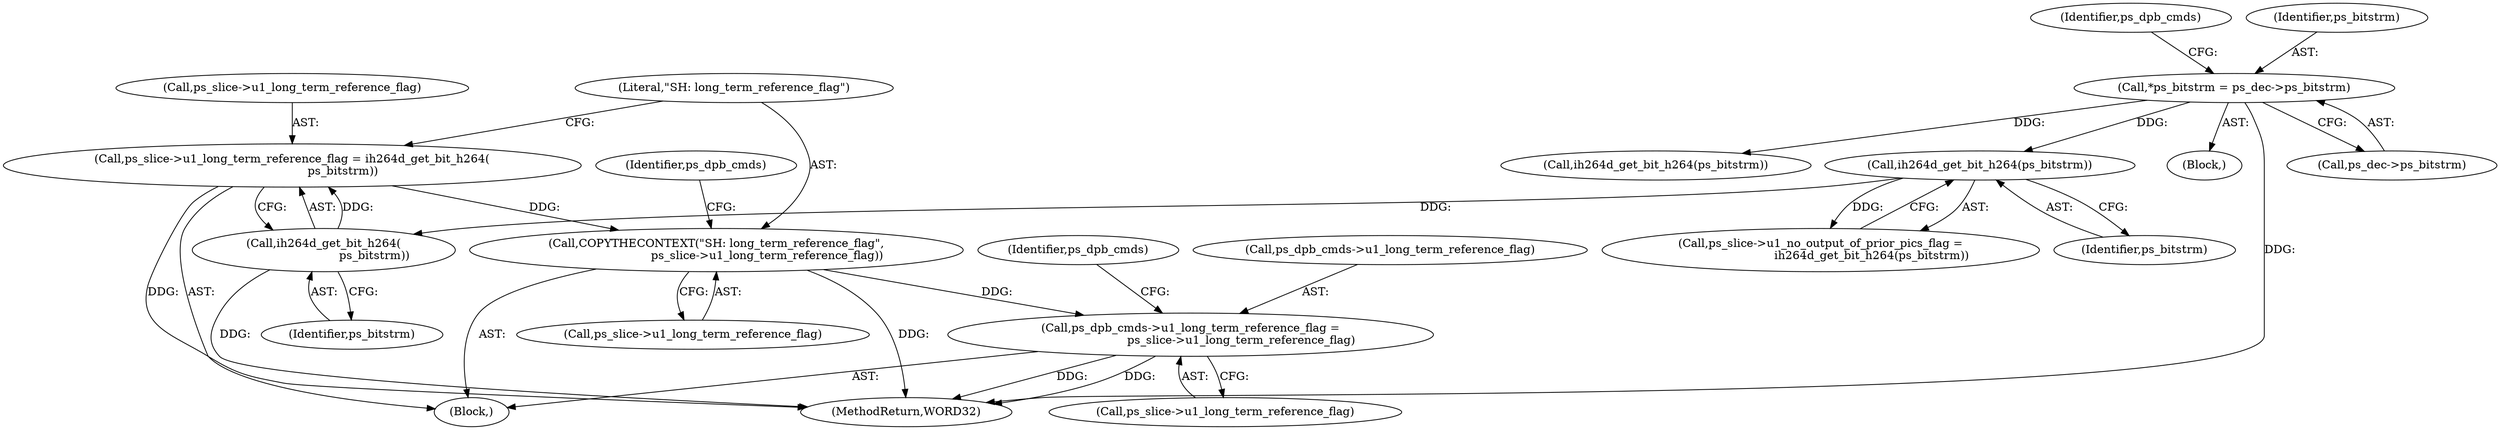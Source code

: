 digraph "0_Android_943323f1d9d3dd5c2634deb26cbe72343ca6b3db@pointer" {
"1000172" [label="(Call,ps_slice->u1_long_term_reference_flag = ih264d_get_bit_h264(\n                            ps_bitstrm))"];
"1000176" [label="(Call,ih264d_get_bit_h264(\n                            ps_bitstrm))"];
"1000165" [label="(Call,ih264d_get_bit_h264(ps_bitstrm))"];
"1000105" [label="(Call,*ps_bitstrm = ps_dec->ps_bitstrm)"];
"1000178" [label="(Call,COPYTHECONTEXT(\"SH: long_term_reference_flag\",\n                            ps_slice->u1_long_term_reference_flag))"];
"1000195" [label="(Call,ps_dpb_cmds->u1_long_term_reference_flag =\n                            ps_slice->u1_long_term_reference_flag)"];
"1000185" [label="(Identifier,ps_dpb_cmds)"];
"1000160" [label="(Block,)"];
"1000166" [label="(Identifier,ps_bitstrm)"];
"1000103" [label="(Block,)"];
"1000161" [label="(Call,ps_slice->u1_no_output_of_prior_pics_flag =\n                            ih264d_get_bit_h264(ps_bitstrm))"];
"1000386" [label="(MethodReturn,WORD32)"];
"1000176" [label="(Call,ih264d_get_bit_h264(\n                            ps_bitstrm))"];
"1000177" [label="(Identifier,ps_bitstrm)"];
"1000199" [label="(Call,ps_slice->u1_long_term_reference_flag)"];
"1000179" [label="(Literal,\"SH: long_term_reference_flag\")"];
"1000107" [label="(Call,ps_dec->ps_bitstrm)"];
"1000165" [label="(Call,ih264d_get_bit_h264(ps_bitstrm))"];
"1000367" [label="(Identifier,ps_dpb_cmds)"];
"1000196" [label="(Call,ps_dpb_cmds->u1_long_term_reference_flag)"];
"1000206" [label="(Call,ih264d_get_bit_h264(ps_bitstrm))"];
"1000178" [label="(Call,COPYTHECONTEXT(\"SH: long_term_reference_flag\",\n                            ps_slice->u1_long_term_reference_flag))"];
"1000172" [label="(Call,ps_slice->u1_long_term_reference_flag = ih264d_get_bit_h264(\n                            ps_bitstrm))"];
"1000195" [label="(Call,ps_dpb_cmds->u1_long_term_reference_flag =\n                            ps_slice->u1_long_term_reference_flag)"];
"1000173" [label="(Call,ps_slice->u1_long_term_reference_flag)"];
"1000112" [label="(Identifier,ps_dpb_cmds)"];
"1000180" [label="(Call,ps_slice->u1_long_term_reference_flag)"];
"1000105" [label="(Call,*ps_bitstrm = ps_dec->ps_bitstrm)"];
"1000106" [label="(Identifier,ps_bitstrm)"];
"1000172" -> "1000160"  [label="AST: "];
"1000172" -> "1000176"  [label="CFG: "];
"1000173" -> "1000172"  [label="AST: "];
"1000176" -> "1000172"  [label="AST: "];
"1000179" -> "1000172"  [label="CFG: "];
"1000172" -> "1000386"  [label="DDG: "];
"1000176" -> "1000172"  [label="DDG: "];
"1000172" -> "1000178"  [label="DDG: "];
"1000176" -> "1000177"  [label="CFG: "];
"1000177" -> "1000176"  [label="AST: "];
"1000176" -> "1000386"  [label="DDG: "];
"1000165" -> "1000176"  [label="DDG: "];
"1000165" -> "1000161"  [label="AST: "];
"1000165" -> "1000166"  [label="CFG: "];
"1000166" -> "1000165"  [label="AST: "];
"1000161" -> "1000165"  [label="CFG: "];
"1000165" -> "1000161"  [label="DDG: "];
"1000105" -> "1000165"  [label="DDG: "];
"1000105" -> "1000103"  [label="AST: "];
"1000105" -> "1000107"  [label="CFG: "];
"1000106" -> "1000105"  [label="AST: "];
"1000107" -> "1000105"  [label="AST: "];
"1000112" -> "1000105"  [label="CFG: "];
"1000105" -> "1000386"  [label="DDG: "];
"1000105" -> "1000206"  [label="DDG: "];
"1000178" -> "1000160"  [label="AST: "];
"1000178" -> "1000180"  [label="CFG: "];
"1000179" -> "1000178"  [label="AST: "];
"1000180" -> "1000178"  [label="AST: "];
"1000185" -> "1000178"  [label="CFG: "];
"1000178" -> "1000386"  [label="DDG: "];
"1000178" -> "1000195"  [label="DDG: "];
"1000195" -> "1000160"  [label="AST: "];
"1000195" -> "1000199"  [label="CFG: "];
"1000196" -> "1000195"  [label="AST: "];
"1000199" -> "1000195"  [label="AST: "];
"1000367" -> "1000195"  [label="CFG: "];
"1000195" -> "1000386"  [label="DDG: "];
"1000195" -> "1000386"  [label="DDG: "];
}

